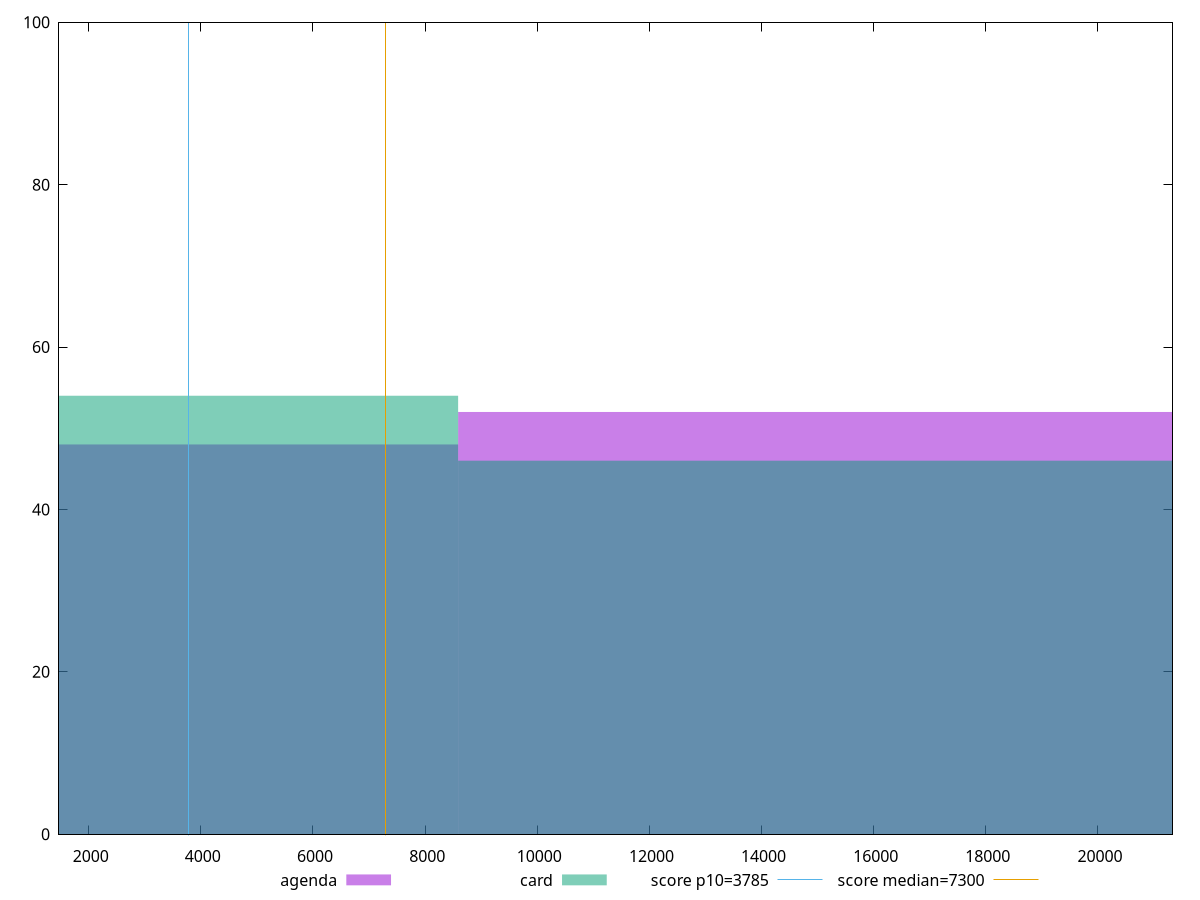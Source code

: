 reset

$agenda <<EOF
17177.17822318383 52
0 48
EOF

$card <<EOF
0 54
17177.17822318383 46
EOF

set key outside below
set boxwidth 17177.17822318383
set xrange [1470.078:21329.5455]
set yrange [0:100]
set trange [0:100]
set style fill transparent solid 0.5 noborder

set parametric
set terminal svg size 640, 500 enhanced background rgb 'white'
set output "reports/report_00028_2021-02-24T12-49-42.674Z/interactive/comparison/histogram/1_vs_2.svg"

plot $agenda title "agenda" with boxes, \
     $card title "card" with boxes, \
     3785,t title "score p10=3785", \
     7300,t title "score median=7300"

reset
